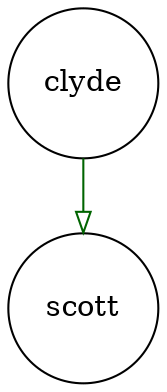 digraph partagr_clyde_scott { 
 K=0.6 
 clyde -> { scott } [color="darkgreen", arrowhead="onormal", penwidth=1, href="#751"]; 
 "clyde" [shape="circle", fixedsize="true", height=1, width=1, style="filled", fillcolor="white", href="#clyde"]; 
 "scott" [shape="circle", fixedsize="true", height=1, width=1, style="filled", fillcolor="white", href="#scott"]; 

}
